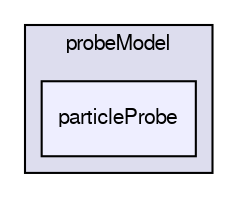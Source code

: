 digraph "/home/cgoniva/CFDEM/CFDEM-x.x-2.1.x/CFDEMcoupling-PUBLIC/src/lagrangian/cfdemParticle/subModels/probeModel/particleProbe" {
  compound=true
  node [ fontsize="10", fontname="FreeSans"];
  edge [ labelfontsize="10", labelfontname="FreeSans"];
  subgraph clusterdir_b9b3eebf008279dacd13a948380a3b0e {
    graph [ bgcolor="#ddddee", pencolor="black", label="probeModel" fontname="FreeSans", fontsize="10", URL="dir_b9b3eebf008279dacd13a948380a3b0e.html"]
  dir_265914e1b7619d4c30a4a9c35af3ebb5 [shape=box, label="particleProbe", style="filled", fillcolor="#eeeeff", pencolor="black", URL="dir_265914e1b7619d4c30a4a9c35af3ebb5.html"];
  }
}
